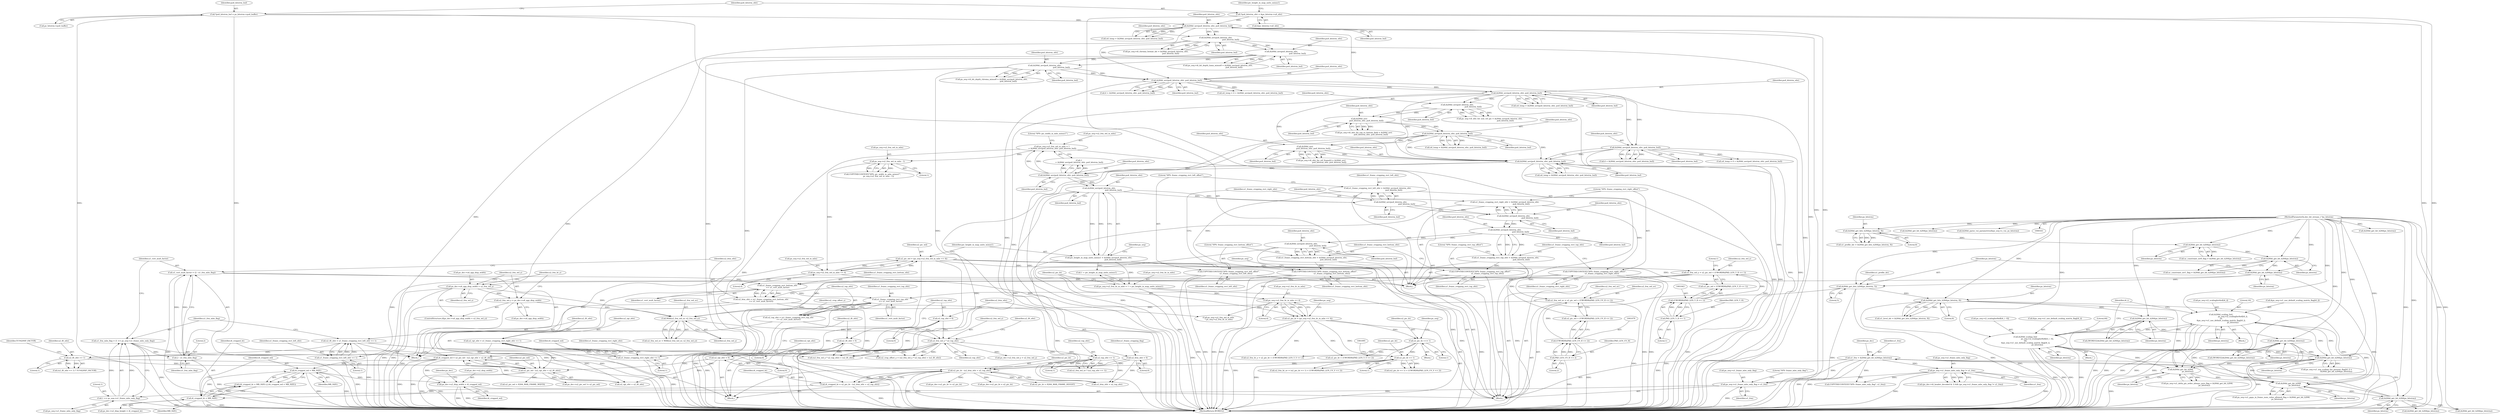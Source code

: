 digraph "0_Android_42cf02965b11c397dd37a0063e683cef005bc0ae@pointer" {
"1001397" [label="(Call,ps_dec->u2_disp_width = i4_cropped_wd)"];
"1001187" [label="(Call,i4_cropped_wd = u2_pic_wd - (u2_rgt_ofst + u2_lft_ofst))"];
"1001189" [label="(Call,u2_pic_wd - (u2_rgt_ofst + u2_lft_ofst))"];
"1000835" [label="(Call,u2_pic_wd = (ps_seq->u2_frm_wd_in_mbs << 4))"];
"1000837" [label="(Call,ps_seq->u2_frm_wd_in_mbs << 4)"];
"1000830" [label="(Call,ps_seq->u2_frm_wd_in_mbs - 1)"];
"1000819" [label="(Call,ps_seq->u2_frm_wd_in_mbs = 1\n + ih264d_uev(pu4_bitstrm_ofst, pu4_bitstrm_buf))"];
"1000825" [label="(Call,ih264d_uev(pu4_bitstrm_ofst, pu4_bitstrm_buf))"];
"1000768" [label="(Call,ih264d_uev(pu4_bitstrm_ofst, pu4_bitstrm_buf))"];
"1000756" [label="(Call,ih264d_sev(\n                            pu4_bitstrm_ofst, pu4_bitstrm_buf))"];
"1000719" [label="(Call,ih264d_uev(pu4_bitstrm_ofst, pu4_bitstrm_buf))"];
"1000709" [label="(Call,ih264d_sev(\n                        pu4_bitstrm_ofst, pu4_bitstrm_buf))"];
"1000697" [label="(Call,ih264d_sev(pu4_bitstrm_ofst,\n                                                     pu4_bitstrm_buf))"];
"1000611" [label="(Call,ih264d_uev(pu4_bitstrm_ofst, pu4_bitstrm_buf))"];
"1000573" [label="(Call,ih264d_uev(pu4_bitstrm_ofst, pu4_bitstrm_buf))"];
"1000458" [label="(Call,ih264d_uev(pu4_bitstrm_ofst,\n                                                        pu4_bitstrm_buf))"];
"1000442" [label="(Call,ih264d_uev(pu4_bitstrm_ofst,\n                                                      pu4_bitstrm_buf))"];
"1000426" [label="(Call,ih264d_uev(pu4_bitstrm_ofst,\n                                                  pu4_bitstrm_buf))"];
"1000303" [label="(Call,ih264d_uev(pu4_bitstrm_ofst, pu4_bitstrm_buf))"];
"1000187" [label="(Call,*pu4_bitstrm_ofst = &ps_bitstrm->u4_ofst)"];
"1000181" [label="(Call,*pu4_bitstrm_buf = ps_bitstrm->pu4_buffer)"];
"1000647" [label="(Call,ih264d_uev(pu4_bitstrm_ofst, pu4_bitstrm_buf))"];
"1001128" [label="(Call,u2_rgt_ofst = u1_frame_cropping_rect_right_ofst << 1)"];
"1001130" [label="(Call,u1_frame_cropping_rect_right_ofst << 1)"];
"1001008" [label="(Call,COPYTHECONTEXT(\"SPS: frame_cropping_rect_right_offset\",\n                        u1_frame_cropping_rect_right_ofst))"];
"1001003" [label="(Call,u1_frame_cropping_rect_right_ofst = ih264d_uev(pu4_bitstrm_ofst,\n                                                       pu4_bitstrm_buf))"];
"1001005" [label="(Call,ih264d_uev(pu4_bitstrm_ofst,\n                                                       pu4_bitstrm_buf))"];
"1000997" [label="(Call,ih264d_uev(pu4_bitstrm_ofst,\n                                                      pu4_bitstrm_buf))"];
"1000844" [label="(Call,ih264d_uev(pu4_bitstrm_ofst,\n                                                pu4_bitstrm_buf))"];
"1001108" [label="(Call,u2_rgt_ofst = 0)"];
"1001176" [label="(Call,u2_lft_ofst >> 1)"];
"1001133" [label="(Call,u2_lft_ofst = u1_frame_cropping_rect_left_ofst << 1)"];
"1001135" [label="(Call,u1_frame_cropping_rect_left_ofst << 1)"];
"1001000" [label="(Call,COPYTHECONTEXT(\"SPS: frame_cropping_rect_left_offset\",\n                        u1_frame_cropping_rect_left_ofst))"];
"1000995" [label="(Call,u1_frame_cropping_rect_left_ofst = ih264d_uev(pu4_bitstrm_ofst,\n                                                      pu4_bitstrm_buf))"];
"1001112" [label="(Call,u2_lft_ofst = 0)"];
"1001199" [label="(Call,i4_cropped_wd < MB_SIZE)"];
"1001196" [label="(Call,i4_cropped_ht < MB_SIZE)"];
"1001180" [label="(Call,i4_cropped_ht = u2_pic_ht - (u2_btm_ofst + u2_top_ofst))"];
"1001182" [label="(Call,u2_pic_ht - (u2_btm_ofst + u2_top_ofst))"];
"1001091" [label="(Call,u2_pic_ht >> 1)"];
"1000854" [label="(Call,u2_pic_ht = (ps_seq->u2_frm_ht_in_mbs << 4))"];
"1000856" [label="(Call,ps_seq->u2_frm_ht_in_mbs << 4)"];
"1000847" [label="(Call,ps_seq->u2_frm_ht_in_mbs = 1 + pic_height_in_map_units_minus1)"];
"1000842" [label="(Call,pic_height_in_map_units_minus1 = ih264d_uev(pu4_bitstrm_ofst,\n                                                pu4_bitstrm_buf))"];
"1000955" [label="(Call,u2_pic_ht <<= 1)"];
"1001120" [label="(Call,u2_btm_ofst = 0)"];
"1001150" [label="(Call,u2_btm_ofst = (u1_frame_cropping_rect_bottom_ofst\n << u1_vert_mult_factor))"];
"1001152" [label="(Call,u1_frame_cropping_rect_bottom_ofst\n << u1_vert_mult_factor)"];
"1001024" [label="(Call,COPYTHECONTEXT(\"SPS: frame_cropping_rect_bottom_offset\",\n                        u1_frame_cropping_rect_bottom_ofst))"];
"1001019" [label="(Call,u1_frame_cropping_rect_bottom_ofst = ih264d_uev(pu4_bitstrm_ofst,\n                                                        pu4_bitstrm_buf))"];
"1001021" [label="(Call,ih264d_uev(pu4_bitstrm_ofst,\n                                                        pu4_bitstrm_buf))"];
"1001013" [label="(Call,ih264d_uev(pu4_bitstrm_ofst,\n                                                     pu4_bitstrm_buf))"];
"1001145" [label="(Call,u1_vert_mult_factor = (2 - u1_frm_mbs_flag))"];
"1001147" [label="(Call,2 - u1_frm_mbs_flag)"];
"1001138" [label="(Call,u1_frm_mbs_flag = (1 == ps_seq->u1_frame_mbs_only_flag))"];
"1001140" [label="(Call,1 == ps_seq->u1_frame_mbs_only_flag)"];
"1000916" [label="(Call,ps_seq->u1_frame_mbs_only_flag = u1_frm)"];
"1000892" [label="(Call,u1_frm = ih264d_get_bit_h264(ps_bitstrm))"];
"1000894" [label="(Call,ih264d_get_bit_h264(ps_bitstrm))"];
"1000812" [label="(Call,ih264d_get_bit_h264(\n                    ps_bitstrm))"];
"1000537" [label="(Call,ih264d_scaling_list(\n                                        ps_seq->i2_scalinglist4x4[i4_i],\n 16,\n &ps_seq->u1_use_default_scaling_matrix_flag[i4_i],\n                                        ps_bitstrm))"];
"1000553" [label="(Call,ih264d_scaling_list(\n                                        ps_seq->i2_scalinglist8x8[i4_i - 6],\n 64,\n &ps_seq->u1_use_default_scaling_matrix_flag[i4_i],\n                                        ps_bitstrm))"];
"1000516" [label="(Call,ih264d_get_bit_h264(ps_bitstrm))"];
"1000493" [label="(Call,ih264d_get_bit_h264(ps_bitstrm))"];
"1000476" [label="(Call,ih264d_get_bit_h264(ps_bitstrm))"];
"1000295" [label="(Call,ih264d_get_bits_h264(ps_bitstrm, 8))"];
"1000262" [label="(Call,ih264d_get_bits_h264(ps_bitstrm, 5))"];
"1000260" [label="(Call,ih264d_get_bit_h264(ps_bitstrm))"];
"1000258" [label="(Call,ih264d_get_bit_h264(ps_bitstrm))"];
"1000254" [label="(Call,ih264d_get_bit_h264(ps_bitstrm))"];
"1000246" [label="(Call,ih264d_get_bits_h264(ps_bitstrm, 8))"];
"1000165" [label="(MethodParameterIn,dec_bit_stream_t *ps_bitstrm)"];
"1000686" [label="(Call,ih264d_get_bit_h264(\n                        ps_bitstrm))"];
"1000903" [label="(Call,ps_seq->u1_frame_mbs_only_flag != u1_frm)"];
"1001172" [label="(Call,u2_top_ofst >> 1)"];
"1001163" [label="(Call,u2_frm_wd_y * u2_top_ofst)"];
"1001085" [label="(Call,MAX(u2_frm_wd_uv, u2_frm_wd_y))"];
"1001074" [label="(Call,u2_frm_wd_uv = u2_pic_wd + (UWORD8)(PAD_LEN_UV_H << 2))"];
"1001078" [label="(Call,(UWORD8)(PAD_LEN_UV_H << 2))"];
"1001080" [label="(Call,PAD_LEN_UV_H << 2)"];
"1001060" [label="(Call,u2_frm_wd_y = ps_dec->u4_app_disp_width)"];
"1001055" [label="(Call,ps_dec->u4_app_disp_width > u2_frm_wd_y)"];
"1001038" [label="(Call,u2_frm_wd_y = u2_pic_wd + (UWORD8)(PAD_LEN_Y_H << 1))"];
"1001042" [label="(Call,(UWORD8)(PAD_LEN_Y_H << 1))"];
"1001044" [label="(Call,PAD_LEN_Y_H << 1)"];
"1001155" [label="(Call,u2_top_ofst = (u1_frame_cropping_rect_top_ofst\n << u1_vert_mult_factor))"];
"1001157" [label="(Call,u1_frame_cropping_rect_top_ofst\n << u1_vert_mult_factor)"];
"1001016" [label="(Call,COPYTHECONTEXT(\"SPS: frame_cropping_rect_top_offset\",\n                        u1_frame_cropping_rect_top_ofst))"];
"1001011" [label="(Call,u1_frame_cropping_rect_top_ofst = ih264d_uev(pu4_bitstrm_ofst,\n                                                     pu4_bitstrm_buf))"];
"1001116" [label="(Call,u2_top_ofst = 0)"];
"1000422" [label="(Call,ps_seq->i4_chroma_format_idc = ih264d_uev(pu4_bitstrm_ofst,\n                                                  pu4_bitstrm_buf))"];
"1001160" [label="(Call,u2_crop_offset_y = (u2_frm_wd_y * u2_top_ofst) + (u2_lft_ofst))"];
"1001172" [label="(Call,u2_top_ofst >> 1)"];
"1000649" [label="(Identifier,pu4_bitstrm_buf)"];
"1000823" [label="(Call,1\n + ih264d_uev(pu4_bitstrm_ofst, pu4_bitstrm_buf))"];
"1000686" [label="(Call,ih264d_get_bit_h264(\n                        ps_bitstrm))"];
"1001183" [label="(Identifier,u2_pic_ht)"];
"1001076" [label="(Call,u2_pic_wd + (UWORD8)(PAD_LEN_UV_H << 2))"];
"1000855" [label="(Identifier,u2_pic_ht)"];
"1001232" [label="(Call,ps_dec->u2_pic_ht != u2_pic_ht)"];
"1001146" [label="(Identifier,u1_vert_mult_factor)"];
"1000491" [label="(Call,(WORD32)ih264d_get_bit_h264(ps_bitstrm))"];
"1000693" [label="(Call,ps_seq->i4_ofst_for_non_ref_pic = ih264d_sev(pu4_bitstrm_ofst,\n                                                     pu4_bitstrm_buf))"];
"1001165" [label="(Identifier,u2_top_ofst)"];
"1000295" [label="(Call,ih264d_get_bits_h264(ps_bitstrm, 8))"];
"1000960" [label="(Identifier,ps_seq)"];
"1000474" [label="(Call,(WORD32)ih264d_get_bit_h264(ps_bitstrm))"];
"1000829" [label="(Literal,\"SPS: pic_width_in_mbs_minus1\")"];
"1000978" [label="(Call,ih264d_get_bit_h264(ps_bitstrm))"];
"1000165" [label="(MethodParameterIn,dec_bit_stream_t *ps_bitstrm)"];
"1000550" [label="(Identifier,ps_bitstrm)"];
"1000687" [label="(Identifier,ps_bitstrm)"];
"1001060" [label="(Call,u2_frm_wd_y = ps_dec->u4_app_disp_width)"];
"1001188" [label="(Identifier,i4_cropped_wd)"];
"1000254" [label="(Call,ih264d_get_bit_h264(ps_bitstrm))"];
"1000825" [label="(Call,ih264d_uev(pu4_bitstrm_ofst, pu4_bitstrm_buf))"];
"1001081" [label="(Identifier,PAD_LEN_UV_H)"];
"1001062" [label="(Call,ps_dec->u4_app_disp_width)"];
"1001152" [label="(Call,u1_frame_cropping_rect_bottom_ofst\n << u1_vert_mult_factor)"];
"1001507" [label="(MethodReturn,WORD32)"];
"1000537" [label="(Call,ih264d_scaling_list(\n                                        ps_seq->i2_scalinglist4x4[i4_i],\n 16,\n &ps_seq->u1_use_default_scaling_matrix_flag[i4_i],\n                                        ps_bitstrm))"];
"1000296" [label="(Identifier,ps_bitstrm)"];
"1001005" [label="(Call,ih264d_uev(pu4_bitstrm_ofst,\n                                                       pu4_bitstrm_buf))"];
"1001162" [label="(Call,(u2_frm_wd_y * u2_top_ofst) + (u2_lft_ofst))"];
"1001117" [label="(Identifier,u2_top_ofst)"];
"1001150" [label="(Call,u2_btm_ofst = (u1_frame_cropping_rect_bottom_ofst\n << u1_vert_mult_factor))"];
"1001012" [label="(Identifier,u1_frame_cropping_rect_top_ofst)"];
"1001065" [label="(Call,u2_frm_ht_y = u2_pic_ht + (UWORD8)(PAD_LEN_Y_V << 2))"];
"1001138" [label="(Call,u1_frm_mbs_flag = (1 == ps_seq->u1_frame_mbs_only_flag))"];
"1001412" [label="(Call,ps_dec->u2_frm_wd_y = u2_frm_wd_y)"];
"1000922" [label="(Literal,\"SPS: frame_mbs_only_flag\")"];
"1001045" [label="(Identifier,PAD_LEN_Y_H)"];
"1000262" [label="(Call,ih264d_get_bits_h264(ps_bitstrm, 5))"];
"1000255" [label="(Identifier,ps_bitstrm)"];
"1000844" [label="(Call,ih264d_uev(pu4_bitstrm_ofst,\n                                                pu4_bitstrm_buf))"];
"1000813" [label="(Identifier,ps_bitstrm)"];
"1001153" [label="(Identifier,u1_frame_cropping_rect_bottom_ofst)"];
"1000561" [label="(Literal,64)"];
"1000297" [label="(Literal,8)"];
"1000260" [label="(Call,ih264d_get_bit_h264(ps_bitstrm))"];
"1000893" [label="(Identifier,u1_frm)"];
"1000820" [label="(Call,ps_seq->u2_frm_wd_in_mbs)"];
"1000454" [label="(Call,ps_seq->i4_bit_depth_chroma_minus8 = ih264d_uev(pu4_bitstrm_ofst,\n                                                        pu4_bitstrm_buf))"];
"1000188" [label="(Identifier,pu4_bitstrm_ofst)"];
"1000645" [label="(Call,4 + ih264d_uev(pu4_bitstrm_ofst, pu4_bitstrm_buf))"];
"1000187" [label="(Call,*pu4_bitstrm_ofst = &ps_bitstrm->u4_ofst)"];
"1000847" [label="(Call,ps_seq->u2_frm_ht_in_mbs = 1 + pic_height_in_map_units_minus1)"];
"1000477" [label="(Identifier,ps_bitstrm)"];
"1000904" [label="(Call,ps_seq->u1_frame_mbs_only_flag)"];
"1001166" [label="(Identifier,u2_lft_ofst)"];
"1001046" [label="(Literal,1)"];
"1000301" [label="(Call,u4_temp = ih264d_uev(pu4_bitstrm_ofst, pu4_bitstrm_buf))"];
"1000647" [label="(Call,ih264d_uev(pu4_bitstrm_ofst, pu4_bitstrm_buf))"];
"1000611" [label="(Call,ih264d_uev(pu4_bitstrm_ofst, pu4_bitstrm_buf))"];
"1000183" [label="(Call,ps_bitstrm->pu4_buffer)"];
"1001093" [label="(Literal,1)"];
"1001197" [label="(Identifier,i4_cropped_ht)"];
"1000517" [label="(Identifier,ps_bitstrm)"];
"1000846" [label="(Identifier,pu4_bitstrm_buf)"];
"1001026" [label="(Identifier,u1_frame_cropping_rect_bottom_ofst)"];
"1000538" [label="(Call,ps_seq->i2_scalinglist4x4[i4_i])"];
"1000999" [label="(Identifier,pu4_bitstrm_buf)"];
"1000568" [label="(Identifier,ps_bitstrm)"];
"1001000" [label="(Call,COPYTHECONTEXT(\"SPS: frame_cropping_rect_left_offset\",\n                        u1_frame_cropping_rect_left_ofst))"];
"1001404" [label="(Identifier,ps_dec)"];
"1000866" [label="(Call,ps_seq->u2_frm_wd_in_mbs\n * ps_seq->u2_frm_ht_in_mbs)"];
"1001007" [label="(Identifier,pu4_bitstrm_buf)"];
"1000997" [label="(Call,ih264d_uev(pu4_bitstrm_ofst,\n                                                      pu4_bitstrm_buf))"];
"1001023" [label="(Identifier,pu4_bitstrm_buf)"];
"1000427" [label="(Identifier,pu4_bitstrm_ofst)"];
"1000244" [label="(Call,u1_profile_idc = ih264d_get_bits_h264(ps_bitstrm, 8))"];
"1000573" [label="(Call,ih264d_uev(pu4_bitstrm_ofst, pu4_bitstrm_buf))"];
"1001109" [label="(Identifier,u2_rgt_ofst)"];
"1000836" [label="(Identifier,u2_pic_wd)"];
"1000181" [label="(Call,*pu4_bitstrm_buf = ps_bitstrm->pu4_buffer)"];
"1000758" [label="(Identifier,pu4_bitstrm_buf)"];
"1001184" [label="(Call,u2_btm_ofst + u2_top_ofst)"];
"1001106" [label="(Block,)"];
"1001067" [label="(Call,u2_pic_ht + (UWORD8)(PAD_LEN_Y_V << 2))"];
"1001156" [label="(Identifier,u2_top_ofst)"];
"1001157" [label="(Call,u1_frame_cropping_rect_top_ofst\n << u1_vert_mult_factor)"];
"1001011" [label="(Call,u1_frame_cropping_rect_top_ofst = ih264d_uev(pu4_bitstrm_ofst,\n                                                     pu4_bitstrm_buf))"];
"1000508" [label="(Identifier,i4_i)"];
"1001151" [label="(Identifier,u2_btm_ofst)"];
"1001088" [label="(Call,u2_frm_ht_uv = (u2_pic_ht >> 1) + (UWORD8)(PAD_LEN_UV_V << 2))"];
"1000248" [label="(Literal,8)"];
"1000261" [label="(Identifier,ps_bitstrm)"];
"1000697" [label="(Call,ih264d_sev(pu4_bitstrm_ofst,\n                                                     pu4_bitstrm_buf))"];
"1000955" [label="(Call,u2_pic_ht <<= 1)"];
"1000258" [label="(Call,ih264d_get_bit_h264(ps_bitstrm))"];
"1001087" [label="(Identifier,u2_frm_wd_y)"];
"1000838" [label="(Call,ps_seq->u2_frm_wd_in_mbs)"];
"1001019" [label="(Call,u1_frame_cropping_rect_bottom_ofst = ih264d_uev(pu4_bitstrm_ofst,\n                                                        pu4_bitstrm_buf))"];
"1000831" [label="(Call,ps_seq->u2_frm_wd_in_mbs)"];
"1000903" [label="(Call,ps_seq->u1_frame_mbs_only_flag != u1_frm)"];
"1000516" [label="(Call,ih264d_get_bit_h264(ps_bitstrm))"];
"1000536" [label="(Block,)"];
"1000268" [label="(Identifier,u1_profile_idc)"];
"1001173" [label="(Identifier,u2_top_ofst)"];
"1000643" [label="(Call,u4_temp = 4 + ih264d_uev(pu4_bitstrm_ofst, pu4_bitstrm_buf))"];
"1001130" [label="(Call,u1_frame_cropping_rect_right_ofst << 1)"];
"1001121" [label="(Identifier,u2_btm_ofst)"];
"1001155" [label="(Call,u2_top_ofst = (u1_frame_cropping_rect_top_ofst\n << u1_vert_mult_factor))"];
"1001118" [label="(Literal,0)"];
"1000710" [label="(Identifier,pu4_bitstrm_ofst)"];
"1000609" [label="(Call,u4_temp = ih264d_uev(pu4_bitstrm_ofst, pu4_bitstrm_buf))"];
"1001024" [label="(Call,COPYTHECONTEXT(\"SPS: frame_cropping_rect_bottom_offset\",\n                        u1_frame_cropping_rect_bottom_ofst))"];
"1001398" [label="(Call,ps_dec->u2_disp_width)"];
"1000766" [label="(Call,u4_temp = ih264d_uev(pu4_bitstrm_ofst, pu4_bitstrm_buf))"];
"1000854" [label="(Call,u2_pic_ht = (ps_seq->u2_frm_ht_in_mbs << 4))"];
"1001179" [label="(Identifier,YUV420SP_FACTOR)"];
"1000543" [label="(Literal,16)"];
"1000929" [label="(Call,ih264d_get_bit_h264(ps_bitstrm))"];
"1000828" [label="(Call,COPYTHECONTEXT(\"SPS: pic_width_in_mbs_minus1\",\n                    ps_seq->u2_frm_wd_in_mbs - 1))"];
"1001090" [label="(Call,(u2_pic_ht >> 1) + (UWORD8)(PAD_LEN_UV_V << 2))"];
"1000304" [label="(Identifier,pu4_bitstrm_ofst)"];
"1000552" [label="(Block,)"];
"1000987" [label="(Call,ih264d_get_bit_h264(ps_bitstrm))"];
"1001031" [label="(Call,ih264d_get_bit_h264(ps_bitstrm))"];
"1001174" [label="(Literal,1)"];
"1001074" [label="(Call,u2_frm_wd_uv = u2_pic_wd + (UWORD8)(PAD_LEN_UV_H << 2))"];
"1001002" [label="(Identifier,u1_frame_cropping_rect_left_ofst)"];
"1001199" [label="(Call,i4_cropped_wd < MB_SIZE)"];
"1000717" [label="(Call,u4_temp = ih264d_uev(pu4_bitstrm_ofst, pu4_bitstrm_buf))"];
"1001020" [label="(Identifier,u1_frame_cropping_rect_bottom_ofst)"];
"1000845" [label="(Identifier,pu4_bitstrm_ofst)"];
"1001147" [label="(Call,2 - u1_frm_mbs_flag)"];
"1001142" [label="(Call,ps_seq->u1_frame_mbs_only_flag)"];
"1000544" [label="(Call,&ps_seq->u1_use_default_scaling_matrix_flag[i4_i])"];
"1001054" [label="(ControlStructure,if(ps_dec->u4_app_disp_width > u2_frm_wd_y))"];
"1001061" [label="(Identifier,u2_frm_wd_y)"];
"1001133" [label="(Call,u2_lft_ofst = u1_frame_cropping_rect_left_ofst << 1)"];
"1001049" [label="(Literal,1)"];
"1001059" [label="(Identifier,u2_frm_wd_y)"];
"1001163" [label="(Call,u2_frm_wd_y * u2_top_ofst)"];
"1001017" [label="(Literal,\"SPS: frame_cropping_rect_top_offset\")"];
"1001114" [label="(Literal,0)"];
"1001018" [label="(Identifier,u1_frame_cropping_rect_top_ofst)"];
"1000166" [label="(Block,)"];
"1001127" [label="(Block,)"];
"1000757" [label="(Identifier,pu4_bitstrm_ofst)"];
"1001178" [label="(Literal,1)"];
"1000613" [label="(Identifier,pu4_bitstrm_buf)"];
"1000998" [label="(Identifier,pu4_bitstrm_ofst)"];
"1000719" [label="(Call,ih264d_uev(pu4_bitstrm_ofst, pu4_bitstrm_buf))"];
"1001134" [label="(Identifier,u2_lft_ofst)"];
"1000720" [label="(Identifier,pu4_bitstrm_ofst)"];
"1000648" [label="(Identifier,pu4_bitstrm_ofst)"];
"1001085" [label="(Call,MAX(u2_frm_wd_uv, u2_frm_wd_y))"];
"1000428" [label="(Identifier,pu4_bitstrm_buf)"];
"1000259" [label="(Identifier,ps_bitstrm)"];
"1001108" [label="(Call,u2_rgt_ofst = 0)"];
"1001201" [label="(Identifier,MB_SIZE)"];
"1001006" [label="(Identifier,pu4_bitstrm_ofst)"];
"1000995" [label="(Call,u1_frame_cropping_rect_left_ofst = ih264d_uev(pu4_bitstrm_ofst,\n                                                      pu4_bitstrm_buf))"];
"1001326" [label="(Call,ih264d_parse_vui_parametres(&ps_seq->s_vui, ps_bitstrm))"];
"1000827" [label="(Identifier,pu4_bitstrm_buf)"];
"1000768" [label="(Call,ih264d_uev(pu4_bitstrm_ofst, pu4_bitstrm_buf))"];
"1001078" [label="(Call,(UWORD8)(PAD_LEN_UV_H << 2))"];
"1001013" [label="(Call,ih264d_uev(pu4_bitstrm_ofst,\n                                                     pu4_bitstrm_buf))"];
"1001039" [label="(Identifier,u2_frm_wd_y)"];
"1001139" [label="(Identifier,u1_frm_mbs_flag)"];
"1001195" [label="(Call,(i4_cropped_ht < MB_SIZE) || (i4_cropped_wd < MB_SIZE))"];
"1000863" [label="(Identifier,ps_seq)"];
"1001091" [label="(Call,u2_pic_ht >> 1)"];
"1000837" [label="(Call,ps_seq->u2_frm_wd_in_mbs << 4)"];
"1001212" [label="(Call,ps_dec->u2_pic_wd != u2_pic_wd)"];
"1001181" [label="(Identifier,i4_cropped_ht)"];
"1000849" [label="(Identifier,ps_seq)"];
"1001014" [label="(Identifier,pu4_bitstrm_ofst)"];
"1000554" [label="(Call,ps_seq->i2_scalinglist8x8[i4_i - 6])"];
"1000841" [label="(Literal,4)"];
"1000458" [label="(Call,ih264d_uev(pu4_bitstrm_ofst,\n                                                        pu4_bitstrm_buf))"];
"1000476" [label="(Call,ih264d_get_bit_h264(ps_bitstrm))"];
"1001129" [label="(Identifier,u2_rgt_ofst)"];
"1001128" [label="(Call,u2_rgt_ofst = u1_frame_cropping_rect_right_ofst << 1)"];
"1000305" [label="(Identifier,pu4_bitstrm_buf)"];
"1000252" [label="(Call,uc_constraint_set0_flag = ih264d_get_bit_h264(ps_bitstrm))"];
"1000460" [label="(Identifier,pu4_bitstrm_buf)"];
"1000826" [label="(Identifier,pu4_bitstrm_ofst)"];
"1000682" [label="(Call,ps_seq->u1_delta_pic_order_always_zero_flag = ih264d_get_bit_h264(\n                        ps_bitstrm))"];
"1001040" [label="(Call,u2_pic_wd + (UWORD8)(PAD_LEN_Y_H << 1))"];
"1001180" [label="(Call,i4_cropped_ht = u2_pic_ht - (u2_btm_ofst + u2_top_ofst))"];
"1001122" [label="(Literal,0)"];
"1000303" [label="(Call,ih264d_uev(pu4_bitstrm_ofst, pu4_bitstrm_buf))"];
"1000892" [label="(Call,u1_frm = ih264d_get_bit_h264(ps_bitstrm))"];
"1001177" [label="(Identifier,u2_lft_ofst)"];
"1001066" [label="(Identifier,u2_frm_ht_y)"];
"1001044" [label="(Call,PAD_LEN_Y_H << 1)"];
"1000443" [label="(Identifier,pu4_bitstrm_ofst)"];
"1001016" [label="(Call,COPYTHECONTEXT(\"SPS: frame_cropping_rect_top_offset\",\n                        u1_frame_cropping_rect_top_ofst))"];
"1000699" [label="(Identifier,pu4_bitstrm_buf)"];
"1001407" [label="(Call,ps_dec->u2_pic_ht = u2_pic_ht)"];
"1001141" [label="(Literal,1)"];
"1000750" [label="(Call,ps_seq->i4_ofst_for_ref_frame[i] = ih264d_sev(\n                            pu4_bitstrm_ofst, pu4_bitstrm_buf))"];
"1001038" [label="(Call,u2_frm_wd_y = u2_pic_wd + (UWORD8)(PAD_LEN_Y_H << 1))"];
"1001392" [label="(Call,ps_dec->u2_disp_height = i4_cropped_ht)"];
"1001120" [label="(Call,u2_btm_ofst = 0)"];
"1000920" [label="(Identifier,u1_frm)"];
"1000698" [label="(Identifier,pu4_bitstrm_ofst)"];
"1001008" [label="(Call,COPYTHECONTEXT(\"SPS: frame_cropping_rect_right_offset\",\n                        u1_frame_cropping_rect_right_ofst))"];
"1000808" [label="(Call,ps_seq->u1_gaps_in_frame_num_value_allowed_flag = ih264d_get_bit_h264(\n                    ps_bitstrm))"];
"1001025" [label="(Literal,\"SPS: frame_cropping_rect_bottom_offset\")"];
"1000894" [label="(Call,ih264d_get_bit_h264(ps_bitstrm))"];
"1001083" [label="(Call,u2_frm_wd_uv = MAX(u2_frm_wd_uv, u2_frm_wd_y))"];
"1001056" [label="(Call,ps_dec->u4_app_disp_width)"];
"1001189" [label="(Call,u2_pic_wd - (u2_rgt_ofst + u2_lft_ofst))"];
"1001196" [label="(Call,i4_cropped_ht < MB_SIZE)"];
"1000705" [label="(Call,ps_seq->i4_ofst_for_top_to_bottom_field = ih264d_sev(\n                        pu4_bitstrm_ofst, pu4_bitstrm_buf))"];
"1001116" [label="(Call,u2_top_ofst = 0)"];
"1000438" [label="(Call,ps_seq->i4_bit_depth_luma_minus8 = ih264d_uev(pu4_bitstrm_ofst,\n                                                      pu4_bitstrm_buf))"];
"1001158" [label="(Identifier,u1_frame_cropping_rect_top_ofst)"];
"1000510" [label="(Call,ps_seq->u1_seq_scaling_list_present_flag[i4_i] =\n                                ih264d_get_bit_h264(ps_bitstrm))"];
"1001131" [label="(Identifier,u1_frame_cropping_rect_right_ofst)"];
"1000182" [label="(Identifier,pu4_bitstrm_buf)"];
"1000834" [label="(Literal,1)"];
"1001084" [label="(Identifier,u2_frm_wd_uv)"];
"1001251" [label="(Call,u2_pic_ht > H264_MAX_FRAME_HEIGHT)"];
"1001161" [label="(Identifier,u2_crop_offset_y)"];
"1000553" [label="(Call,ih264d_scaling_list(\n                                        ps_seq->i2_scalinglist8x8[i4_i - 6],\n 64,\n &ps_seq->u1_use_default_scaling_matrix_flag[i4_i],\n                                        ps_bitstrm))"];
"1001191" [label="(Call,u2_rgt_ofst + u2_lft_ofst)"];
"1001140" [label="(Call,1 == ps_seq->u1_frame_mbs_only_flag)"];
"1000493" [label="(Call,ih264d_get_bit_h264(ps_bitstrm))"];
"1000444" [label="(Identifier,pu4_bitstrm_buf)"];
"1001137" [label="(Literal,1)"];
"1001135" [label="(Call,u1_frame_cropping_rect_left_ofst << 1)"];
"1000848" [label="(Call,ps_seq->u2_frm_ht_in_mbs)"];
"1001080" [label="(Call,PAD_LEN_UV_H << 2)"];
"1000562" [label="(Call,&ps_seq->u1_use_default_scaling_matrix_flag[i4_i])"];
"1001176" [label="(Call,u2_lft_ofst >> 1)"];
"1000856" [label="(Call,ps_seq->u2_frm_ht_in_mbs << 4)"];
"1000895" [label="(Identifier,ps_bitstrm)"];
"1000769" [label="(Identifier,pu4_bitstrm_ofst)"];
"1000900" [label="(Identifier,ps_dec)"];
"1000256" [label="(Call,uc_constraint_set1_flag = ih264d_get_bit_h264(ps_bitstrm))"];
"1000612" [label="(Identifier,pu4_bitstrm_ofst)"];
"1001170" [label="(Call,u2_frm_wd_uv * (u2_top_ofst >> 1))"];
"1001149" [label="(Identifier,u1_frm_mbs_flag)"];
"1000246" [label="(Call,ih264d_get_bits_h264(ps_bitstrm, 8))"];
"1001001" [label="(Literal,\"SPS: frame_cropping_rect_left_offset\")"];
"1000835" [label="(Call,u2_pic_wd = (ps_seq->u2_frm_wd_in_mbs << 4))"];
"1000459" [label="(Identifier,pu4_bitstrm_ofst)"];
"1001022" [label="(Identifier,pu4_bitstrm_ofst)"];
"1001042" [label="(Call,(UWORD8)(PAD_LEN_Y_H << 1))"];
"1000916" [label="(Call,ps_seq->u1_frame_mbs_only_flag = u1_frm)"];
"1000770" [label="(Identifier,pu4_bitstrm_buf)"];
"1001182" [label="(Call,u2_pic_ht - (u2_btm_ofst + u2_top_ofst))"];
"1001154" [label="(Identifier,u1_vert_mult_factor)"];
"1001132" [label="(Literal,1)"];
"1001112" [label="(Call,u2_lft_ofst = 0)"];
"1000201" [label="(Identifier,pic_height_in_map_units_minus1)"];
"1001082" [label="(Literal,2)"];
"1001021" [label="(Call,ih264d_uev(pu4_bitstrm_ofst,\n                                                        pu4_bitstrm_buf))"];
"1000494" [label="(Identifier,ps_bitstrm)"];
"1001010" [label="(Identifier,u1_frame_cropping_rect_right_ofst)"];
"1000574" [label="(Identifier,pu4_bitstrm_ofst)"];
"1001200" [label="(Identifier,i4_cropped_wd)"];
"1001247" [label="(Call,u2_pic_wd > H264_MAX_FRAME_WIDTH)"];
"1000442" [label="(Call,ih264d_uev(pu4_bitstrm_ofst,\n                                                      pu4_bitstrm_buf))"];
"1000189" [label="(Call,&ps_bitstrm->u4_ofst)"];
"1001009" [label="(Literal,\"SPS: frame_cropping_rect_right_offset\")"];
"1001055" [label="(Call,ps_dec->u4_app_disp_width > u2_frm_wd_y)"];
"1000897" [label="(Call,(ps_dec->i4_header_decoded & 1) && (ps_seq->u1_frame_mbs_only_flag != u1_frm))"];
"1001159" [label="(Identifier,u1_vert_mult_factor)"];
"1001198" [label="(Identifier,MB_SIZE)"];
"1000851" [label="(Call,1 + pic_height_in_map_units_minus1)"];
"1001397" [label="(Call,ps_dec->u2_disp_width = i4_cropped_wd)"];
"1000571" [label="(Call,4 + ih264d_uev(pu4_bitstrm_ofst, pu4_bitstrm_buf))"];
"1000907" [label="(Identifier,u1_frm)"];
"1001110" [label="(Literal,0)"];
"1000264" [label="(Literal,5)"];
"1001148" [label="(Literal,2)"];
"1001003" [label="(Call,u1_frame_cropping_rect_right_ofst = ih264d_uev(pu4_bitstrm_ofst,\n                                                       pu4_bitstrm_buf))"];
"1001029" [label="(Identifier,ps_seq)"];
"1000917" [label="(Call,ps_seq->u1_frame_mbs_only_flag)"];
"1001164" [label="(Identifier,u2_frm_wd_y)"];
"1000575" [label="(Identifier,pu4_bitstrm_buf)"];
"1001092" [label="(Identifier,u2_pic_ht)"];
"1000721" [label="(Identifier,pu4_bitstrm_buf)"];
"1000711" [label="(Identifier,pu4_bitstrm_buf)"];
"1000819" [label="(Call,ps_seq->u2_frm_wd_in_mbs = 1\n + ih264d_uev(pu4_bitstrm_ofst, pu4_bitstrm_buf))"];
"1000957" [label="(Literal,1)"];
"1000293" [label="(Call,u1_level_idc = ih264d_get_bits_h264(ps_bitstrm, 8))"];
"1000756" [label="(Call,ih264d_sev(\n                            pu4_bitstrm_ofst, pu4_bitstrm_buf))"];
"1000709" [label="(Call,ih264d_sev(\n                        pu4_bitstrm_ofst, pu4_bitstrm_buf))"];
"1000247" [label="(Identifier,ps_bitstrm)"];
"1001075" [label="(Identifier,u2_frm_wd_uv)"];
"1000830" [label="(Call,ps_seq->u2_frm_wd_in_mbs - 1)"];
"1000843" [label="(Identifier,pic_height_in_map_units_minus1)"];
"1000857" [label="(Call,ps_seq->u2_frm_ht_in_mbs)"];
"1000263" [label="(Identifier,ps_bitstrm)"];
"1000426" [label="(Call,ih264d_uev(pu4_bitstrm_ofst,\n                                                  pu4_bitstrm_buf))"];
"1001113" [label="(Identifier,u2_lft_ofst)"];
"1001401" [label="(Identifier,i4_cropped_wd)"];
"1001175" [label="(Call,(u2_lft_ofst >> 1) * YUV420SP_FACTOR)"];
"1001126" [label="(Identifier,u1_frame_cropping_flag)"];
"1001015" [label="(Identifier,pu4_bitstrm_buf)"];
"1000996" [label="(Identifier,u1_frame_cropping_rect_left_ofst)"];
"1000842" [label="(Call,pic_height_in_map_units_minus1 = ih264d_uev(pu4_bitstrm_ofst,\n                                                pu4_bitstrm_buf))"];
"1000994" [label="(Block,)"];
"1001136" [label="(Identifier,u1_frame_cropping_rect_left_ofst)"];
"1000860" [label="(Literal,4)"];
"1000954" [label="(Block,)"];
"1000956" [label="(Identifier,u2_pic_ht)"];
"1001190" [label="(Identifier,u2_pic_wd)"];
"1000921" [label="(Call,COPYTHECONTEXT(\"SPS: frame_mbs_only_flag\", u1_frm))"];
"1001145" [label="(Call,u1_vert_mult_factor = (2 - u1_frm_mbs_flag))"];
"1001086" [label="(Identifier,u2_frm_wd_uv)"];
"1001187" [label="(Call,i4_cropped_wd = u2_pic_wd - (u2_rgt_ofst + u2_lft_ofst))"];
"1000812" [label="(Call,ih264d_get_bit_h264(\n                    ps_bitstrm))"];
"1001004" [label="(Identifier,u1_frame_cropping_rect_right_ofst)"];
"1000569" [label="(Call,u4_temp = 4 + ih264d_uev(pu4_bitstrm_ofst, pu4_bitstrm_buf))"];
"1001397" -> "1000166"  [label="AST: "];
"1001397" -> "1001401"  [label="CFG: "];
"1001398" -> "1001397"  [label="AST: "];
"1001401" -> "1001397"  [label="AST: "];
"1001404" -> "1001397"  [label="CFG: "];
"1001397" -> "1001507"  [label="DDG: "];
"1001397" -> "1001507"  [label="DDG: "];
"1001187" -> "1001397"  [label="DDG: "];
"1001199" -> "1001397"  [label="DDG: "];
"1001187" -> "1001106"  [label="AST: "];
"1001187" -> "1001189"  [label="CFG: "];
"1001188" -> "1001187"  [label="AST: "];
"1001189" -> "1001187"  [label="AST: "];
"1001197" -> "1001187"  [label="CFG: "];
"1001187" -> "1001507"  [label="DDG: "];
"1001187" -> "1001507"  [label="DDG: "];
"1001189" -> "1001187"  [label="DDG: "];
"1001189" -> "1001187"  [label="DDG: "];
"1001187" -> "1001199"  [label="DDG: "];
"1001189" -> "1001191"  [label="CFG: "];
"1001190" -> "1001189"  [label="AST: "];
"1001191" -> "1001189"  [label="AST: "];
"1001189" -> "1001507"  [label="DDG: "];
"1001189" -> "1001507"  [label="DDG: "];
"1000835" -> "1001189"  [label="DDG: "];
"1001128" -> "1001189"  [label="DDG: "];
"1001108" -> "1001189"  [label="DDG: "];
"1001176" -> "1001189"  [label="DDG: "];
"1001189" -> "1001212"  [label="DDG: "];
"1001189" -> "1001247"  [label="DDG: "];
"1000835" -> "1000166"  [label="AST: "];
"1000835" -> "1000837"  [label="CFG: "];
"1000836" -> "1000835"  [label="AST: "];
"1000837" -> "1000835"  [label="AST: "];
"1000843" -> "1000835"  [label="CFG: "];
"1000835" -> "1001507"  [label="DDG: "];
"1000835" -> "1001507"  [label="DDG: "];
"1000837" -> "1000835"  [label="DDG: "];
"1000837" -> "1000835"  [label="DDG: "];
"1000835" -> "1001038"  [label="DDG: "];
"1000835" -> "1001040"  [label="DDG: "];
"1000835" -> "1001074"  [label="DDG: "];
"1000835" -> "1001076"  [label="DDG: "];
"1000837" -> "1000841"  [label="CFG: "];
"1000838" -> "1000837"  [label="AST: "];
"1000841" -> "1000837"  [label="AST: "];
"1000830" -> "1000837"  [label="DDG: "];
"1000837" -> "1000866"  [label="DDG: "];
"1000830" -> "1000828"  [label="AST: "];
"1000830" -> "1000834"  [label="CFG: "];
"1000831" -> "1000830"  [label="AST: "];
"1000834" -> "1000830"  [label="AST: "];
"1000828" -> "1000830"  [label="CFG: "];
"1000830" -> "1000828"  [label="DDG: "];
"1000830" -> "1000828"  [label="DDG: "];
"1000819" -> "1000830"  [label="DDG: "];
"1000819" -> "1000166"  [label="AST: "];
"1000819" -> "1000823"  [label="CFG: "];
"1000820" -> "1000819"  [label="AST: "];
"1000823" -> "1000819"  [label="AST: "];
"1000829" -> "1000819"  [label="CFG: "];
"1000819" -> "1001507"  [label="DDG: "];
"1000825" -> "1000819"  [label="DDG: "];
"1000825" -> "1000819"  [label="DDG: "];
"1000825" -> "1000823"  [label="AST: "];
"1000825" -> "1000827"  [label="CFG: "];
"1000826" -> "1000825"  [label="AST: "];
"1000827" -> "1000825"  [label="AST: "];
"1000823" -> "1000825"  [label="CFG: "];
"1000825" -> "1000823"  [label="DDG: "];
"1000825" -> "1000823"  [label="DDG: "];
"1000768" -> "1000825"  [label="DDG: "];
"1000768" -> "1000825"  [label="DDG: "];
"1000825" -> "1000844"  [label="DDG: "];
"1000825" -> "1000844"  [label="DDG: "];
"1000768" -> "1000766"  [label="AST: "];
"1000768" -> "1000770"  [label="CFG: "];
"1000769" -> "1000768"  [label="AST: "];
"1000770" -> "1000768"  [label="AST: "];
"1000766" -> "1000768"  [label="CFG: "];
"1000768" -> "1001507"  [label="DDG: "];
"1000768" -> "1001507"  [label="DDG: "];
"1000768" -> "1000766"  [label="DDG: "];
"1000768" -> "1000766"  [label="DDG: "];
"1000756" -> "1000768"  [label="DDG: "];
"1000756" -> "1000768"  [label="DDG: "];
"1000647" -> "1000768"  [label="DDG: "];
"1000647" -> "1000768"  [label="DDG: "];
"1000719" -> "1000768"  [label="DDG: "];
"1000719" -> "1000768"  [label="DDG: "];
"1000611" -> "1000768"  [label="DDG: "];
"1000611" -> "1000768"  [label="DDG: "];
"1000756" -> "1000750"  [label="AST: "];
"1000756" -> "1000758"  [label="CFG: "];
"1000757" -> "1000756"  [label="AST: "];
"1000758" -> "1000756"  [label="AST: "];
"1000750" -> "1000756"  [label="CFG: "];
"1000756" -> "1000750"  [label="DDG: "];
"1000756" -> "1000750"  [label="DDG: "];
"1000719" -> "1000756"  [label="DDG: "];
"1000719" -> "1000756"  [label="DDG: "];
"1000719" -> "1000717"  [label="AST: "];
"1000719" -> "1000721"  [label="CFG: "];
"1000720" -> "1000719"  [label="AST: "];
"1000721" -> "1000719"  [label="AST: "];
"1000717" -> "1000719"  [label="CFG: "];
"1000719" -> "1001507"  [label="DDG: "];
"1000719" -> "1001507"  [label="DDG: "];
"1000719" -> "1000717"  [label="DDG: "];
"1000719" -> "1000717"  [label="DDG: "];
"1000709" -> "1000719"  [label="DDG: "];
"1000709" -> "1000719"  [label="DDG: "];
"1000709" -> "1000705"  [label="AST: "];
"1000709" -> "1000711"  [label="CFG: "];
"1000710" -> "1000709"  [label="AST: "];
"1000711" -> "1000709"  [label="AST: "];
"1000705" -> "1000709"  [label="CFG: "];
"1000709" -> "1000705"  [label="DDG: "];
"1000709" -> "1000705"  [label="DDG: "];
"1000697" -> "1000709"  [label="DDG: "];
"1000697" -> "1000709"  [label="DDG: "];
"1000697" -> "1000693"  [label="AST: "];
"1000697" -> "1000699"  [label="CFG: "];
"1000698" -> "1000697"  [label="AST: "];
"1000699" -> "1000697"  [label="AST: "];
"1000693" -> "1000697"  [label="CFG: "];
"1000697" -> "1000693"  [label="DDG: "];
"1000697" -> "1000693"  [label="DDG: "];
"1000611" -> "1000697"  [label="DDG: "];
"1000611" -> "1000697"  [label="DDG: "];
"1000611" -> "1000609"  [label="AST: "];
"1000611" -> "1000613"  [label="CFG: "];
"1000612" -> "1000611"  [label="AST: "];
"1000613" -> "1000611"  [label="AST: "];
"1000609" -> "1000611"  [label="CFG: "];
"1000611" -> "1001507"  [label="DDG: "];
"1000611" -> "1001507"  [label="DDG: "];
"1000611" -> "1000609"  [label="DDG: "];
"1000611" -> "1000609"  [label="DDG: "];
"1000573" -> "1000611"  [label="DDG: "];
"1000573" -> "1000611"  [label="DDG: "];
"1000611" -> "1000647"  [label="DDG: "];
"1000611" -> "1000647"  [label="DDG: "];
"1000573" -> "1000571"  [label="AST: "];
"1000573" -> "1000575"  [label="CFG: "];
"1000574" -> "1000573"  [label="AST: "];
"1000575" -> "1000573"  [label="AST: "];
"1000571" -> "1000573"  [label="CFG: "];
"1000573" -> "1001507"  [label="DDG: "];
"1000573" -> "1001507"  [label="DDG: "];
"1000573" -> "1000569"  [label="DDG: "];
"1000573" -> "1000569"  [label="DDG: "];
"1000573" -> "1000571"  [label="DDG: "];
"1000573" -> "1000571"  [label="DDG: "];
"1000458" -> "1000573"  [label="DDG: "];
"1000458" -> "1000573"  [label="DDG: "];
"1000303" -> "1000573"  [label="DDG: "];
"1000303" -> "1000573"  [label="DDG: "];
"1000458" -> "1000454"  [label="AST: "];
"1000458" -> "1000460"  [label="CFG: "];
"1000459" -> "1000458"  [label="AST: "];
"1000460" -> "1000458"  [label="AST: "];
"1000454" -> "1000458"  [label="CFG: "];
"1000458" -> "1001507"  [label="DDG: "];
"1000458" -> "1001507"  [label="DDG: "];
"1000458" -> "1000454"  [label="DDG: "];
"1000458" -> "1000454"  [label="DDG: "];
"1000442" -> "1000458"  [label="DDG: "];
"1000442" -> "1000458"  [label="DDG: "];
"1000442" -> "1000438"  [label="AST: "];
"1000442" -> "1000444"  [label="CFG: "];
"1000443" -> "1000442"  [label="AST: "];
"1000444" -> "1000442"  [label="AST: "];
"1000438" -> "1000442"  [label="CFG: "];
"1000442" -> "1001507"  [label="DDG: "];
"1000442" -> "1001507"  [label="DDG: "];
"1000442" -> "1000438"  [label="DDG: "];
"1000442" -> "1000438"  [label="DDG: "];
"1000426" -> "1000442"  [label="DDG: "];
"1000426" -> "1000442"  [label="DDG: "];
"1000426" -> "1000422"  [label="AST: "];
"1000426" -> "1000428"  [label="CFG: "];
"1000427" -> "1000426"  [label="AST: "];
"1000428" -> "1000426"  [label="AST: "];
"1000422" -> "1000426"  [label="CFG: "];
"1000426" -> "1001507"  [label="DDG: "];
"1000426" -> "1001507"  [label="DDG: "];
"1000426" -> "1000422"  [label="DDG: "];
"1000426" -> "1000422"  [label="DDG: "];
"1000303" -> "1000426"  [label="DDG: "];
"1000303" -> "1000426"  [label="DDG: "];
"1000303" -> "1000301"  [label="AST: "];
"1000303" -> "1000305"  [label="CFG: "];
"1000304" -> "1000303"  [label="AST: "];
"1000305" -> "1000303"  [label="AST: "];
"1000301" -> "1000303"  [label="CFG: "];
"1000303" -> "1001507"  [label="DDG: "];
"1000303" -> "1001507"  [label="DDG: "];
"1000303" -> "1000301"  [label="DDG: "];
"1000303" -> "1000301"  [label="DDG: "];
"1000187" -> "1000303"  [label="DDG: "];
"1000181" -> "1000303"  [label="DDG: "];
"1000187" -> "1000166"  [label="AST: "];
"1000187" -> "1000189"  [label="CFG: "];
"1000188" -> "1000187"  [label="AST: "];
"1000189" -> "1000187"  [label="AST: "];
"1000201" -> "1000187"  [label="CFG: "];
"1000187" -> "1001507"  [label="DDG: "];
"1000187" -> "1001507"  [label="DDG: "];
"1000181" -> "1000166"  [label="AST: "];
"1000181" -> "1000183"  [label="CFG: "];
"1000182" -> "1000181"  [label="AST: "];
"1000183" -> "1000181"  [label="AST: "];
"1000188" -> "1000181"  [label="CFG: "];
"1000181" -> "1001507"  [label="DDG: "];
"1000181" -> "1001507"  [label="DDG: "];
"1000647" -> "1000645"  [label="AST: "];
"1000647" -> "1000649"  [label="CFG: "];
"1000648" -> "1000647"  [label="AST: "];
"1000649" -> "1000647"  [label="AST: "];
"1000645" -> "1000647"  [label="CFG: "];
"1000647" -> "1001507"  [label="DDG: "];
"1000647" -> "1001507"  [label="DDG: "];
"1000647" -> "1000643"  [label="DDG: "];
"1000647" -> "1000643"  [label="DDG: "];
"1000647" -> "1000645"  [label="DDG: "];
"1000647" -> "1000645"  [label="DDG: "];
"1001128" -> "1001127"  [label="AST: "];
"1001128" -> "1001130"  [label="CFG: "];
"1001129" -> "1001128"  [label="AST: "];
"1001130" -> "1001128"  [label="AST: "];
"1001134" -> "1001128"  [label="CFG: "];
"1001128" -> "1001507"  [label="DDG: "];
"1001130" -> "1001128"  [label="DDG: "];
"1001130" -> "1001128"  [label="DDG: "];
"1001128" -> "1001191"  [label="DDG: "];
"1001130" -> "1001132"  [label="CFG: "];
"1001131" -> "1001130"  [label="AST: "];
"1001132" -> "1001130"  [label="AST: "];
"1001130" -> "1001507"  [label="DDG: "];
"1001008" -> "1001130"  [label="DDG: "];
"1001008" -> "1000994"  [label="AST: "];
"1001008" -> "1001010"  [label="CFG: "];
"1001009" -> "1001008"  [label="AST: "];
"1001010" -> "1001008"  [label="AST: "];
"1001012" -> "1001008"  [label="CFG: "];
"1001008" -> "1001507"  [label="DDG: "];
"1001008" -> "1001507"  [label="DDG: "];
"1001003" -> "1001008"  [label="DDG: "];
"1001003" -> "1000994"  [label="AST: "];
"1001003" -> "1001005"  [label="CFG: "];
"1001004" -> "1001003"  [label="AST: "];
"1001005" -> "1001003"  [label="AST: "];
"1001009" -> "1001003"  [label="CFG: "];
"1001003" -> "1001507"  [label="DDG: "];
"1001005" -> "1001003"  [label="DDG: "];
"1001005" -> "1001003"  [label="DDG: "];
"1001005" -> "1001007"  [label="CFG: "];
"1001006" -> "1001005"  [label="AST: "];
"1001007" -> "1001005"  [label="AST: "];
"1000997" -> "1001005"  [label="DDG: "];
"1000997" -> "1001005"  [label="DDG: "];
"1001005" -> "1001013"  [label="DDG: "];
"1001005" -> "1001013"  [label="DDG: "];
"1000997" -> "1000995"  [label="AST: "];
"1000997" -> "1000999"  [label="CFG: "];
"1000998" -> "1000997"  [label="AST: "];
"1000999" -> "1000997"  [label="AST: "];
"1000995" -> "1000997"  [label="CFG: "];
"1000997" -> "1000995"  [label="DDG: "];
"1000997" -> "1000995"  [label="DDG: "];
"1000844" -> "1000997"  [label="DDG: "];
"1000844" -> "1000997"  [label="DDG: "];
"1000844" -> "1000842"  [label="AST: "];
"1000844" -> "1000846"  [label="CFG: "];
"1000845" -> "1000844"  [label="AST: "];
"1000846" -> "1000844"  [label="AST: "];
"1000842" -> "1000844"  [label="CFG: "];
"1000844" -> "1001507"  [label="DDG: "];
"1000844" -> "1001507"  [label="DDG: "];
"1000844" -> "1000842"  [label="DDG: "];
"1000844" -> "1000842"  [label="DDG: "];
"1001108" -> "1001106"  [label="AST: "];
"1001108" -> "1001110"  [label="CFG: "];
"1001109" -> "1001108"  [label="AST: "];
"1001110" -> "1001108"  [label="AST: "];
"1001113" -> "1001108"  [label="CFG: "];
"1001108" -> "1001191"  [label="DDG: "];
"1001176" -> "1001175"  [label="AST: "];
"1001176" -> "1001178"  [label="CFG: "];
"1001177" -> "1001176"  [label="AST: "];
"1001178" -> "1001176"  [label="AST: "];
"1001179" -> "1001176"  [label="CFG: "];
"1001176" -> "1001175"  [label="DDG: "];
"1001176" -> "1001175"  [label="DDG: "];
"1001133" -> "1001176"  [label="DDG: "];
"1001112" -> "1001176"  [label="DDG: "];
"1001176" -> "1001191"  [label="DDG: "];
"1001133" -> "1001127"  [label="AST: "];
"1001133" -> "1001135"  [label="CFG: "];
"1001134" -> "1001133"  [label="AST: "];
"1001135" -> "1001133"  [label="AST: "];
"1001139" -> "1001133"  [label="CFG: "];
"1001133" -> "1001507"  [label="DDG: "];
"1001135" -> "1001133"  [label="DDG: "];
"1001135" -> "1001133"  [label="DDG: "];
"1001133" -> "1001160"  [label="DDG: "];
"1001133" -> "1001162"  [label="DDG: "];
"1001135" -> "1001137"  [label="CFG: "];
"1001136" -> "1001135"  [label="AST: "];
"1001137" -> "1001135"  [label="AST: "];
"1001135" -> "1001507"  [label="DDG: "];
"1001000" -> "1001135"  [label="DDG: "];
"1001000" -> "1000994"  [label="AST: "];
"1001000" -> "1001002"  [label="CFG: "];
"1001001" -> "1001000"  [label="AST: "];
"1001002" -> "1001000"  [label="AST: "];
"1001004" -> "1001000"  [label="CFG: "];
"1001000" -> "1001507"  [label="DDG: "];
"1001000" -> "1001507"  [label="DDG: "];
"1000995" -> "1001000"  [label="DDG: "];
"1000995" -> "1000994"  [label="AST: "];
"1000996" -> "1000995"  [label="AST: "];
"1001001" -> "1000995"  [label="CFG: "];
"1000995" -> "1001507"  [label="DDG: "];
"1001112" -> "1001106"  [label="AST: "];
"1001112" -> "1001114"  [label="CFG: "];
"1001113" -> "1001112"  [label="AST: "];
"1001114" -> "1001112"  [label="AST: "];
"1001117" -> "1001112"  [label="CFG: "];
"1001112" -> "1001160"  [label="DDG: "];
"1001112" -> "1001162"  [label="DDG: "];
"1001199" -> "1001195"  [label="AST: "];
"1001199" -> "1001201"  [label="CFG: "];
"1001200" -> "1001199"  [label="AST: "];
"1001201" -> "1001199"  [label="AST: "];
"1001195" -> "1001199"  [label="CFG: "];
"1001199" -> "1001507"  [label="DDG: "];
"1001199" -> "1001507"  [label="DDG: "];
"1001199" -> "1001195"  [label="DDG: "];
"1001199" -> "1001195"  [label="DDG: "];
"1001196" -> "1001199"  [label="DDG: "];
"1001196" -> "1001195"  [label="AST: "];
"1001196" -> "1001198"  [label="CFG: "];
"1001197" -> "1001196"  [label="AST: "];
"1001198" -> "1001196"  [label="AST: "];
"1001200" -> "1001196"  [label="CFG: "];
"1001195" -> "1001196"  [label="CFG: "];
"1001196" -> "1001507"  [label="DDG: "];
"1001196" -> "1001507"  [label="DDG: "];
"1001196" -> "1001195"  [label="DDG: "];
"1001196" -> "1001195"  [label="DDG: "];
"1001180" -> "1001196"  [label="DDG: "];
"1001196" -> "1001392"  [label="DDG: "];
"1001180" -> "1001106"  [label="AST: "];
"1001180" -> "1001182"  [label="CFG: "];
"1001181" -> "1001180"  [label="AST: "];
"1001182" -> "1001180"  [label="AST: "];
"1001188" -> "1001180"  [label="CFG: "];
"1001180" -> "1001507"  [label="DDG: "];
"1001182" -> "1001180"  [label="DDG: "];
"1001182" -> "1001180"  [label="DDG: "];
"1001182" -> "1001184"  [label="CFG: "];
"1001183" -> "1001182"  [label="AST: "];
"1001184" -> "1001182"  [label="AST: "];
"1001182" -> "1001507"  [label="DDG: "];
"1001182" -> "1001507"  [label="DDG: "];
"1001091" -> "1001182"  [label="DDG: "];
"1001120" -> "1001182"  [label="DDG: "];
"1001150" -> "1001182"  [label="DDG: "];
"1001172" -> "1001182"  [label="DDG: "];
"1001182" -> "1001232"  [label="DDG: "];
"1001182" -> "1001251"  [label="DDG: "];
"1001182" -> "1001407"  [label="DDG: "];
"1001091" -> "1001090"  [label="AST: "];
"1001091" -> "1001093"  [label="CFG: "];
"1001092" -> "1001091"  [label="AST: "];
"1001093" -> "1001091"  [label="AST: "];
"1001095" -> "1001091"  [label="CFG: "];
"1001091" -> "1001088"  [label="DDG: "];
"1001091" -> "1001088"  [label="DDG: "];
"1001091" -> "1001090"  [label="DDG: "];
"1001091" -> "1001090"  [label="DDG: "];
"1000854" -> "1001091"  [label="DDG: "];
"1000955" -> "1001091"  [label="DDG: "];
"1000854" -> "1000166"  [label="AST: "];
"1000854" -> "1000856"  [label="CFG: "];
"1000855" -> "1000854"  [label="AST: "];
"1000856" -> "1000854"  [label="AST: "];
"1000863" -> "1000854"  [label="CFG: "];
"1000854" -> "1001507"  [label="DDG: "];
"1000854" -> "1001507"  [label="DDG: "];
"1000856" -> "1000854"  [label="DDG: "];
"1000856" -> "1000854"  [label="DDG: "];
"1000854" -> "1000955"  [label="DDG: "];
"1000854" -> "1001065"  [label="DDG: "];
"1000854" -> "1001067"  [label="DDG: "];
"1000856" -> "1000860"  [label="CFG: "];
"1000857" -> "1000856"  [label="AST: "];
"1000860" -> "1000856"  [label="AST: "];
"1000847" -> "1000856"  [label="DDG: "];
"1000856" -> "1000866"  [label="DDG: "];
"1000847" -> "1000166"  [label="AST: "];
"1000847" -> "1000851"  [label="CFG: "];
"1000848" -> "1000847"  [label="AST: "];
"1000851" -> "1000847"  [label="AST: "];
"1000855" -> "1000847"  [label="CFG: "];
"1000847" -> "1001507"  [label="DDG: "];
"1000842" -> "1000847"  [label="DDG: "];
"1000842" -> "1000166"  [label="AST: "];
"1000843" -> "1000842"  [label="AST: "];
"1000849" -> "1000842"  [label="CFG: "];
"1000842" -> "1001507"  [label="DDG: "];
"1000842" -> "1000851"  [label="DDG: "];
"1000955" -> "1000954"  [label="AST: "];
"1000955" -> "1000957"  [label="CFG: "];
"1000956" -> "1000955"  [label="AST: "];
"1000957" -> "1000955"  [label="AST: "];
"1000960" -> "1000955"  [label="CFG: "];
"1000955" -> "1001507"  [label="DDG: "];
"1000955" -> "1001065"  [label="DDG: "];
"1000955" -> "1001067"  [label="DDG: "];
"1001120" -> "1001106"  [label="AST: "];
"1001120" -> "1001122"  [label="CFG: "];
"1001121" -> "1001120"  [label="AST: "];
"1001122" -> "1001120"  [label="AST: "];
"1001126" -> "1001120"  [label="CFG: "];
"1001120" -> "1001184"  [label="DDG: "];
"1001150" -> "1001127"  [label="AST: "];
"1001150" -> "1001152"  [label="CFG: "];
"1001151" -> "1001150"  [label="AST: "];
"1001152" -> "1001150"  [label="AST: "];
"1001156" -> "1001150"  [label="CFG: "];
"1001150" -> "1001507"  [label="DDG: "];
"1001152" -> "1001150"  [label="DDG: "];
"1001152" -> "1001150"  [label="DDG: "];
"1001150" -> "1001184"  [label="DDG: "];
"1001152" -> "1001154"  [label="CFG: "];
"1001153" -> "1001152"  [label="AST: "];
"1001154" -> "1001152"  [label="AST: "];
"1001152" -> "1001507"  [label="DDG: "];
"1001024" -> "1001152"  [label="DDG: "];
"1001145" -> "1001152"  [label="DDG: "];
"1001152" -> "1001157"  [label="DDG: "];
"1001024" -> "1000994"  [label="AST: "];
"1001024" -> "1001026"  [label="CFG: "];
"1001025" -> "1001024"  [label="AST: "];
"1001026" -> "1001024"  [label="AST: "];
"1001029" -> "1001024"  [label="CFG: "];
"1001024" -> "1001507"  [label="DDG: "];
"1001024" -> "1001507"  [label="DDG: "];
"1001019" -> "1001024"  [label="DDG: "];
"1001019" -> "1000994"  [label="AST: "];
"1001019" -> "1001021"  [label="CFG: "];
"1001020" -> "1001019"  [label="AST: "];
"1001021" -> "1001019"  [label="AST: "];
"1001025" -> "1001019"  [label="CFG: "];
"1001019" -> "1001507"  [label="DDG: "];
"1001021" -> "1001019"  [label="DDG: "];
"1001021" -> "1001019"  [label="DDG: "];
"1001021" -> "1001023"  [label="CFG: "];
"1001022" -> "1001021"  [label="AST: "];
"1001023" -> "1001021"  [label="AST: "];
"1001021" -> "1001507"  [label="DDG: "];
"1001021" -> "1001507"  [label="DDG: "];
"1001013" -> "1001021"  [label="DDG: "];
"1001013" -> "1001021"  [label="DDG: "];
"1001013" -> "1001011"  [label="AST: "];
"1001013" -> "1001015"  [label="CFG: "];
"1001014" -> "1001013"  [label="AST: "];
"1001015" -> "1001013"  [label="AST: "];
"1001011" -> "1001013"  [label="CFG: "];
"1001013" -> "1001011"  [label="DDG: "];
"1001013" -> "1001011"  [label="DDG: "];
"1001145" -> "1001127"  [label="AST: "];
"1001145" -> "1001147"  [label="CFG: "];
"1001146" -> "1001145"  [label="AST: "];
"1001147" -> "1001145"  [label="AST: "];
"1001151" -> "1001145"  [label="CFG: "];
"1001145" -> "1001507"  [label="DDG: "];
"1001147" -> "1001145"  [label="DDG: "];
"1001147" -> "1001145"  [label="DDG: "];
"1001147" -> "1001149"  [label="CFG: "];
"1001148" -> "1001147"  [label="AST: "];
"1001149" -> "1001147"  [label="AST: "];
"1001147" -> "1001507"  [label="DDG: "];
"1001138" -> "1001147"  [label="DDG: "];
"1001138" -> "1001127"  [label="AST: "];
"1001138" -> "1001140"  [label="CFG: "];
"1001139" -> "1001138"  [label="AST: "];
"1001140" -> "1001138"  [label="AST: "];
"1001146" -> "1001138"  [label="CFG: "];
"1001138" -> "1001507"  [label="DDG: "];
"1001140" -> "1001138"  [label="DDG: "];
"1001140" -> "1001138"  [label="DDG: "];
"1001140" -> "1001142"  [label="CFG: "];
"1001141" -> "1001140"  [label="AST: "];
"1001142" -> "1001140"  [label="AST: "];
"1001140" -> "1001507"  [label="DDG: "];
"1000916" -> "1001140"  [label="DDG: "];
"1000916" -> "1000166"  [label="AST: "];
"1000916" -> "1000920"  [label="CFG: "];
"1000917" -> "1000916"  [label="AST: "];
"1000920" -> "1000916"  [label="AST: "];
"1000922" -> "1000916"  [label="CFG: "];
"1000916" -> "1001507"  [label="DDG: "];
"1000892" -> "1000916"  [label="DDG: "];
"1000903" -> "1000916"  [label="DDG: "];
"1000892" -> "1000166"  [label="AST: "];
"1000892" -> "1000894"  [label="CFG: "];
"1000893" -> "1000892"  [label="AST: "];
"1000894" -> "1000892"  [label="AST: "];
"1000900" -> "1000892"  [label="CFG: "];
"1000892" -> "1001507"  [label="DDG: "];
"1000892" -> "1001507"  [label="DDG: "];
"1000894" -> "1000892"  [label="DDG: "];
"1000892" -> "1000903"  [label="DDG: "];
"1000892" -> "1000921"  [label="DDG: "];
"1000894" -> "1000895"  [label="CFG: "];
"1000895" -> "1000894"  [label="AST: "];
"1000894" -> "1001507"  [label="DDG: "];
"1000812" -> "1000894"  [label="DDG: "];
"1000165" -> "1000894"  [label="DDG: "];
"1000894" -> "1000929"  [label="DDG: "];
"1000894" -> "1000978"  [label="DDG: "];
"1000812" -> "1000808"  [label="AST: "];
"1000812" -> "1000813"  [label="CFG: "];
"1000813" -> "1000812"  [label="AST: "];
"1000808" -> "1000812"  [label="CFG: "];
"1000812" -> "1000808"  [label="DDG: "];
"1000537" -> "1000812"  [label="DDG: "];
"1000553" -> "1000812"  [label="DDG: "];
"1000493" -> "1000812"  [label="DDG: "];
"1000295" -> "1000812"  [label="DDG: "];
"1000686" -> "1000812"  [label="DDG: "];
"1000516" -> "1000812"  [label="DDG: "];
"1000165" -> "1000812"  [label="DDG: "];
"1000537" -> "1000536"  [label="AST: "];
"1000537" -> "1000550"  [label="CFG: "];
"1000538" -> "1000537"  [label="AST: "];
"1000543" -> "1000537"  [label="AST: "];
"1000544" -> "1000537"  [label="AST: "];
"1000550" -> "1000537"  [label="AST: "];
"1000508" -> "1000537"  [label="CFG: "];
"1000537" -> "1001507"  [label="DDG: "];
"1000537" -> "1001507"  [label="DDG: "];
"1000537" -> "1001507"  [label="DDG: "];
"1000537" -> "1001507"  [label="DDG: "];
"1000537" -> "1000516"  [label="DDG: "];
"1000553" -> "1000537"  [label="DDG: "];
"1000516" -> "1000537"  [label="DDG: "];
"1000165" -> "1000537"  [label="DDG: "];
"1000537" -> "1000553"  [label="DDG: "];
"1000537" -> "1000686"  [label="DDG: "];
"1000553" -> "1000552"  [label="AST: "];
"1000553" -> "1000568"  [label="CFG: "];
"1000554" -> "1000553"  [label="AST: "];
"1000561" -> "1000553"  [label="AST: "];
"1000562" -> "1000553"  [label="AST: "];
"1000568" -> "1000553"  [label="AST: "];
"1000508" -> "1000553"  [label="CFG: "];
"1000553" -> "1001507"  [label="DDG: "];
"1000553" -> "1001507"  [label="DDG: "];
"1000553" -> "1001507"  [label="DDG: "];
"1000553" -> "1001507"  [label="DDG: "];
"1000553" -> "1000516"  [label="DDG: "];
"1000516" -> "1000553"  [label="DDG: "];
"1000165" -> "1000553"  [label="DDG: "];
"1000553" -> "1000686"  [label="DDG: "];
"1000516" -> "1000510"  [label="AST: "];
"1000516" -> "1000517"  [label="CFG: "];
"1000517" -> "1000516"  [label="AST: "];
"1000510" -> "1000516"  [label="CFG: "];
"1000516" -> "1001507"  [label="DDG: "];
"1000516" -> "1000510"  [label="DDG: "];
"1000493" -> "1000516"  [label="DDG: "];
"1000165" -> "1000516"  [label="DDG: "];
"1000516" -> "1000686"  [label="DDG: "];
"1000493" -> "1000491"  [label="AST: "];
"1000493" -> "1000494"  [label="CFG: "];
"1000494" -> "1000493"  [label="AST: "];
"1000491" -> "1000493"  [label="CFG: "];
"1000493" -> "1001507"  [label="DDG: "];
"1000493" -> "1000491"  [label="DDG: "];
"1000476" -> "1000493"  [label="DDG: "];
"1000165" -> "1000493"  [label="DDG: "];
"1000493" -> "1000686"  [label="DDG: "];
"1000476" -> "1000474"  [label="AST: "];
"1000476" -> "1000477"  [label="CFG: "];
"1000477" -> "1000476"  [label="AST: "];
"1000474" -> "1000476"  [label="CFG: "];
"1000476" -> "1001507"  [label="DDG: "];
"1000476" -> "1000474"  [label="DDG: "];
"1000295" -> "1000476"  [label="DDG: "];
"1000165" -> "1000476"  [label="DDG: "];
"1000295" -> "1000293"  [label="AST: "];
"1000295" -> "1000297"  [label="CFG: "];
"1000296" -> "1000295"  [label="AST: "];
"1000297" -> "1000295"  [label="AST: "];
"1000293" -> "1000295"  [label="CFG: "];
"1000295" -> "1001507"  [label="DDG: "];
"1000295" -> "1000293"  [label="DDG: "];
"1000295" -> "1000293"  [label="DDG: "];
"1000262" -> "1000295"  [label="DDG: "];
"1000165" -> "1000295"  [label="DDG: "];
"1000295" -> "1000686"  [label="DDG: "];
"1000262" -> "1000166"  [label="AST: "];
"1000262" -> "1000264"  [label="CFG: "];
"1000263" -> "1000262"  [label="AST: "];
"1000264" -> "1000262"  [label="AST: "];
"1000268" -> "1000262"  [label="CFG: "];
"1000262" -> "1001507"  [label="DDG: "];
"1000262" -> "1001507"  [label="DDG: "];
"1000260" -> "1000262"  [label="DDG: "];
"1000165" -> "1000262"  [label="DDG: "];
"1000260" -> "1000166"  [label="AST: "];
"1000260" -> "1000261"  [label="CFG: "];
"1000261" -> "1000260"  [label="AST: "];
"1000263" -> "1000260"  [label="CFG: "];
"1000260" -> "1001507"  [label="DDG: "];
"1000258" -> "1000260"  [label="DDG: "];
"1000165" -> "1000260"  [label="DDG: "];
"1000258" -> "1000256"  [label="AST: "];
"1000258" -> "1000259"  [label="CFG: "];
"1000259" -> "1000258"  [label="AST: "];
"1000256" -> "1000258"  [label="CFG: "];
"1000258" -> "1000256"  [label="DDG: "];
"1000254" -> "1000258"  [label="DDG: "];
"1000165" -> "1000258"  [label="DDG: "];
"1000254" -> "1000252"  [label="AST: "];
"1000254" -> "1000255"  [label="CFG: "];
"1000255" -> "1000254"  [label="AST: "];
"1000252" -> "1000254"  [label="CFG: "];
"1000254" -> "1000252"  [label="DDG: "];
"1000246" -> "1000254"  [label="DDG: "];
"1000165" -> "1000254"  [label="DDG: "];
"1000246" -> "1000244"  [label="AST: "];
"1000246" -> "1000248"  [label="CFG: "];
"1000247" -> "1000246"  [label="AST: "];
"1000248" -> "1000246"  [label="AST: "];
"1000244" -> "1000246"  [label="CFG: "];
"1000246" -> "1000244"  [label="DDG: "];
"1000246" -> "1000244"  [label="DDG: "];
"1000165" -> "1000246"  [label="DDG: "];
"1000165" -> "1000163"  [label="AST: "];
"1000165" -> "1001507"  [label="DDG: "];
"1000165" -> "1000686"  [label="DDG: "];
"1000165" -> "1000929"  [label="DDG: "];
"1000165" -> "1000978"  [label="DDG: "];
"1000165" -> "1000987"  [label="DDG: "];
"1000165" -> "1001031"  [label="DDG: "];
"1000165" -> "1001326"  [label="DDG: "];
"1000686" -> "1000682"  [label="AST: "];
"1000686" -> "1000687"  [label="CFG: "];
"1000687" -> "1000686"  [label="AST: "];
"1000682" -> "1000686"  [label="CFG: "];
"1000686" -> "1001507"  [label="DDG: "];
"1000686" -> "1000682"  [label="DDG: "];
"1000903" -> "1000897"  [label="AST: "];
"1000903" -> "1000907"  [label="CFG: "];
"1000904" -> "1000903"  [label="AST: "];
"1000907" -> "1000903"  [label="AST: "];
"1000897" -> "1000903"  [label="CFG: "];
"1000903" -> "1001507"  [label="DDG: "];
"1000903" -> "1001507"  [label="DDG: "];
"1000903" -> "1000897"  [label="DDG: "];
"1000903" -> "1000897"  [label="DDG: "];
"1000903" -> "1000921"  [label="DDG: "];
"1001172" -> "1001170"  [label="AST: "];
"1001172" -> "1001174"  [label="CFG: "];
"1001173" -> "1001172"  [label="AST: "];
"1001174" -> "1001172"  [label="AST: "];
"1001170" -> "1001172"  [label="CFG: "];
"1001172" -> "1001170"  [label="DDG: "];
"1001172" -> "1001170"  [label="DDG: "];
"1001163" -> "1001172"  [label="DDG: "];
"1001172" -> "1001184"  [label="DDG: "];
"1001163" -> "1001162"  [label="AST: "];
"1001163" -> "1001165"  [label="CFG: "];
"1001164" -> "1001163"  [label="AST: "];
"1001165" -> "1001163"  [label="AST: "];
"1001166" -> "1001163"  [label="CFG: "];
"1001163" -> "1001507"  [label="DDG: "];
"1001163" -> "1001160"  [label="DDG: "];
"1001163" -> "1001160"  [label="DDG: "];
"1001163" -> "1001162"  [label="DDG: "];
"1001163" -> "1001162"  [label="DDG: "];
"1001085" -> "1001163"  [label="DDG: "];
"1001155" -> "1001163"  [label="DDG: "];
"1001116" -> "1001163"  [label="DDG: "];
"1001163" -> "1001412"  [label="DDG: "];
"1001085" -> "1001083"  [label="AST: "];
"1001085" -> "1001087"  [label="CFG: "];
"1001086" -> "1001085"  [label="AST: "];
"1001087" -> "1001085"  [label="AST: "];
"1001083" -> "1001085"  [label="CFG: "];
"1001085" -> "1001083"  [label="DDG: "];
"1001085" -> "1001083"  [label="DDG: "];
"1001074" -> "1001085"  [label="DDG: "];
"1001060" -> "1001085"  [label="DDG: "];
"1001055" -> "1001085"  [label="DDG: "];
"1001038" -> "1001085"  [label="DDG: "];
"1001074" -> "1000166"  [label="AST: "];
"1001074" -> "1001076"  [label="CFG: "];
"1001075" -> "1001074"  [label="AST: "];
"1001076" -> "1001074"  [label="AST: "];
"1001084" -> "1001074"  [label="CFG: "];
"1001074" -> "1001507"  [label="DDG: "];
"1001078" -> "1001074"  [label="DDG: "];
"1001078" -> "1001076"  [label="AST: "];
"1001078" -> "1001080"  [label="CFG: "];
"1001079" -> "1001078"  [label="AST: "];
"1001080" -> "1001078"  [label="AST: "];
"1001076" -> "1001078"  [label="CFG: "];
"1001078" -> "1001507"  [label="DDG: "];
"1001078" -> "1001076"  [label="DDG: "];
"1001080" -> "1001078"  [label="DDG: "];
"1001080" -> "1001078"  [label="DDG: "];
"1001080" -> "1001082"  [label="CFG: "];
"1001081" -> "1001080"  [label="AST: "];
"1001082" -> "1001080"  [label="AST: "];
"1001080" -> "1001507"  [label="DDG: "];
"1001060" -> "1001054"  [label="AST: "];
"1001060" -> "1001062"  [label="CFG: "];
"1001061" -> "1001060"  [label="AST: "];
"1001062" -> "1001060"  [label="AST: "];
"1001066" -> "1001060"  [label="CFG: "];
"1001060" -> "1001507"  [label="DDG: "];
"1001055" -> "1001060"  [label="DDG: "];
"1001055" -> "1001054"  [label="AST: "];
"1001055" -> "1001059"  [label="CFG: "];
"1001056" -> "1001055"  [label="AST: "];
"1001059" -> "1001055"  [label="AST: "];
"1001061" -> "1001055"  [label="CFG: "];
"1001066" -> "1001055"  [label="CFG: "];
"1001055" -> "1001507"  [label="DDG: "];
"1001055" -> "1001507"  [label="DDG: "];
"1001038" -> "1001055"  [label="DDG: "];
"1001038" -> "1000166"  [label="AST: "];
"1001038" -> "1001040"  [label="CFG: "];
"1001039" -> "1001038"  [label="AST: "];
"1001040" -> "1001038"  [label="AST: "];
"1001049" -> "1001038"  [label="CFG: "];
"1001038" -> "1001507"  [label="DDG: "];
"1001042" -> "1001038"  [label="DDG: "];
"1001042" -> "1001040"  [label="AST: "];
"1001042" -> "1001044"  [label="CFG: "];
"1001043" -> "1001042"  [label="AST: "];
"1001044" -> "1001042"  [label="AST: "];
"1001040" -> "1001042"  [label="CFG: "];
"1001042" -> "1001507"  [label="DDG: "];
"1001042" -> "1001040"  [label="DDG: "];
"1001044" -> "1001042"  [label="DDG: "];
"1001044" -> "1001042"  [label="DDG: "];
"1001044" -> "1001046"  [label="CFG: "];
"1001045" -> "1001044"  [label="AST: "];
"1001046" -> "1001044"  [label="AST: "];
"1001044" -> "1001507"  [label="DDG: "];
"1001155" -> "1001127"  [label="AST: "];
"1001155" -> "1001157"  [label="CFG: "];
"1001156" -> "1001155"  [label="AST: "];
"1001157" -> "1001155"  [label="AST: "];
"1001161" -> "1001155"  [label="CFG: "];
"1001155" -> "1001507"  [label="DDG: "];
"1001157" -> "1001155"  [label="DDG: "];
"1001157" -> "1001155"  [label="DDG: "];
"1001157" -> "1001159"  [label="CFG: "];
"1001158" -> "1001157"  [label="AST: "];
"1001159" -> "1001157"  [label="AST: "];
"1001157" -> "1001507"  [label="DDG: "];
"1001157" -> "1001507"  [label="DDG: "];
"1001016" -> "1001157"  [label="DDG: "];
"1001016" -> "1000994"  [label="AST: "];
"1001016" -> "1001018"  [label="CFG: "];
"1001017" -> "1001016"  [label="AST: "];
"1001018" -> "1001016"  [label="AST: "];
"1001020" -> "1001016"  [label="CFG: "];
"1001016" -> "1001507"  [label="DDG: "];
"1001016" -> "1001507"  [label="DDG: "];
"1001011" -> "1001016"  [label="DDG: "];
"1001011" -> "1000994"  [label="AST: "];
"1001012" -> "1001011"  [label="AST: "];
"1001017" -> "1001011"  [label="CFG: "];
"1001011" -> "1001507"  [label="DDG: "];
"1001116" -> "1001106"  [label="AST: "];
"1001116" -> "1001118"  [label="CFG: "];
"1001117" -> "1001116"  [label="AST: "];
"1001118" -> "1001116"  [label="AST: "];
"1001121" -> "1001116"  [label="CFG: "];
}
